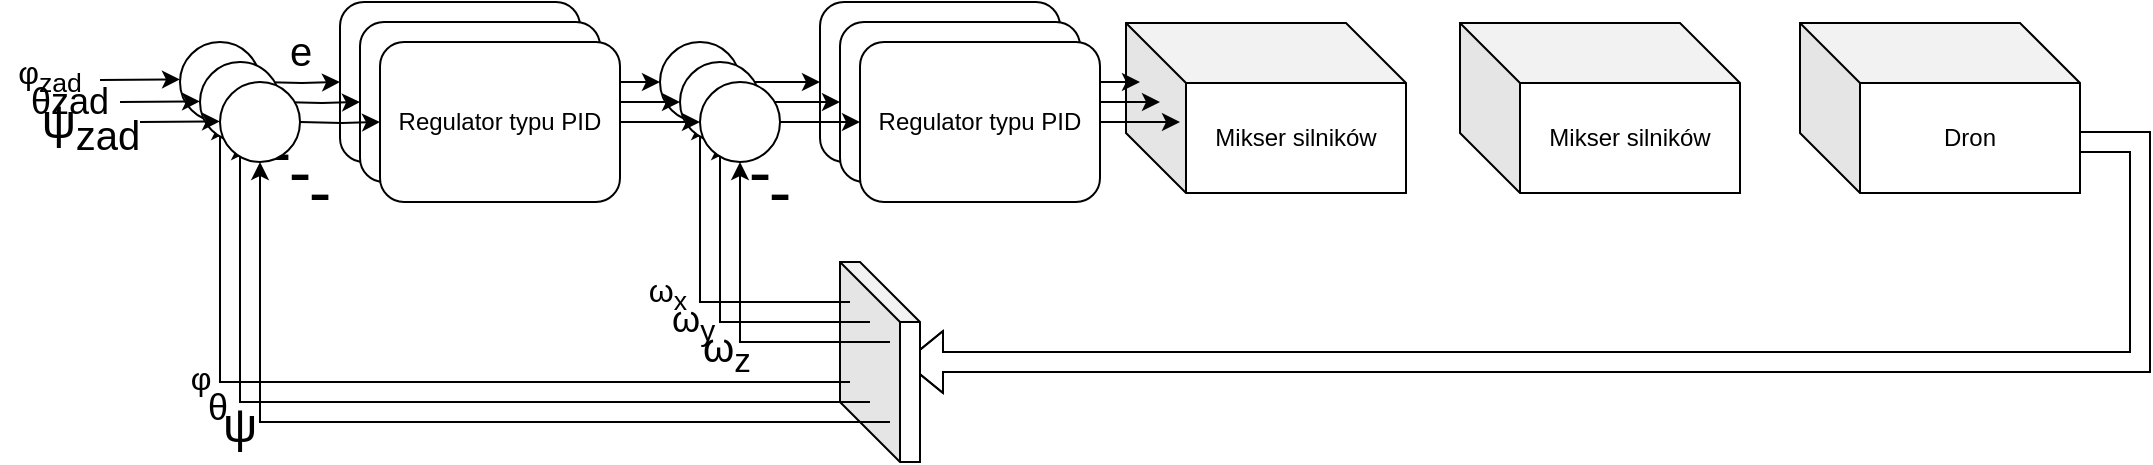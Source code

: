 <mxfile version="21.0.2" type="github">
  <diagram name="Page-1" id="J81h2vpOOWW3btrM4r2T">
    <mxGraphModel dx="949" dy="845" grid="1" gridSize="10" guides="1" tooltips="1" connect="1" arrows="1" fold="1" page="1" pageScale="1" pageWidth="1654" pageHeight="2336" background="none" math="0" shadow="0">
      <root>
        <mxCell id="0" />
        <mxCell id="1" parent="0" />
        <mxCell id="Fp9Q9py_b1QLP6QahJXk-39" value="" style="shape=flexArrow;endArrow=classic;html=1;rounded=0;exitX=0;exitY=0;exitDx=120;exitDy=50;exitPerimeter=0;" edge="1" parent="1">
          <mxGeometry width="50" height="50" relative="1" as="geometry">
            <mxPoint x="1040" y="250" as="sourcePoint" />
            <mxPoint x="462" y="360" as="targetPoint" />
            <Array as="points">
              <mxPoint x="1080" y="250" />
              <mxPoint x="1080" y="360" />
            </Array>
          </mxGeometry>
        </mxCell>
        <mxCell id="Fp9Q9py_b1QLP6QahJXk-43" value="" style="shape=cube;whiteSpace=wrap;html=1;boundedLbl=1;backgroundOutline=1;darkOpacity=0.05;darkOpacity2=0.1;size=30;" vertex="1" parent="1">
          <mxGeometry x="430" y="310" width="40" height="100" as="geometry" />
        </mxCell>
        <mxCell id="Fp9Q9py_b1QLP6QahJXk-20" value="Mikser silników" style="shape=cube;whiteSpace=wrap;html=1;boundedLbl=1;backgroundOutline=1;darkOpacity=0.05;darkOpacity2=0.1;size=30;" vertex="1" parent="1">
          <mxGeometry x="573" y="190.5" width="140" height="85" as="geometry" />
        </mxCell>
        <mxCell id="Fp9Q9py_b1QLP6QahJXk-91" style="edgeStyle=orthogonalEdgeStyle;rounded=0;orthogonalLoop=1;jettySize=auto;html=1;exitX=1;exitY=0.5;exitDx=0;exitDy=0;entryX=0;entryY=0.5;entryDx=0;entryDy=0;" edge="1" parent="1" source="Fp9Q9py_b1QLP6QahJXk-92" target="Fp9Q9py_b1QLP6QahJXk-95">
          <mxGeometry relative="1" as="geometry" />
        </mxCell>
        <mxCell id="Fp9Q9py_b1QLP6QahJXk-92" value="&lt;div&gt;Regulator typu PID&lt;/div&gt;" style="rounded=1;whiteSpace=wrap;html=1;fontFamily=Arial;" vertex="1" parent="1">
          <mxGeometry x="180" y="180" width="120" height="80" as="geometry" />
        </mxCell>
        <mxCell id="Fp9Q9py_b1QLP6QahJXk-93" value="&lt;div&gt;Regulator typu PID&lt;/div&gt;" style="rounded=1;whiteSpace=wrap;html=1;fontFamily=Arial;" vertex="1" parent="1">
          <mxGeometry x="420" y="180" width="120" height="80" as="geometry" />
        </mxCell>
        <mxCell id="Fp9Q9py_b1QLP6QahJXk-94" style="edgeStyle=orthogonalEdgeStyle;rounded=0;orthogonalLoop=1;jettySize=auto;html=1;exitX=1;exitY=0.5;exitDx=0;exitDy=0;entryX=0;entryY=0.5;entryDx=0;entryDy=0;" edge="1" parent="1" source="Fp9Q9py_b1QLP6QahJXk-95" target="Fp9Q9py_b1QLP6QahJXk-93">
          <mxGeometry relative="1" as="geometry" />
        </mxCell>
        <mxCell id="Fp9Q9py_b1QLP6QahJXk-95" value="" style="ellipse;whiteSpace=wrap;html=1;aspect=fixed;" vertex="1" parent="1">
          <mxGeometry x="340" y="200" width="40" height="40" as="geometry" />
        </mxCell>
        <mxCell id="Fp9Q9py_b1QLP6QahJXk-96" value="" style="endArrow=classic;html=1;rounded=0;exitX=1;exitY=0.5;exitDx=0;exitDy=0;" edge="1" parent="1" source="Fp9Q9py_b1QLP6QahJXk-93">
          <mxGeometry width="50" height="50" relative="1" as="geometry">
            <mxPoint x="600" y="240" as="sourcePoint" />
            <mxPoint x="580" y="220" as="targetPoint" />
          </mxGeometry>
        </mxCell>
        <mxCell id="Fp9Q9py_b1QLP6QahJXk-97" value="" style="endArrow=classic;html=1;rounded=0;entryX=0.5;entryY=1;entryDx=0;entryDy=0;" edge="1" parent="1" target="Fp9Q9py_b1QLP6QahJXk-95">
          <mxGeometry width="50" height="50" relative="1" as="geometry">
            <mxPoint x="435" y="330" as="sourcePoint" />
            <mxPoint x="320" y="280" as="targetPoint" />
            <Array as="points">
              <mxPoint x="360" y="330" />
            </Array>
          </mxGeometry>
        </mxCell>
        <mxCell id="Fp9Q9py_b1QLP6QahJXk-98" value="&lt;font style=&quot;font-size: 34px;&quot; face=&quot;Arial&quot;&gt;-&lt;/font&gt;" style="text;html=1;strokeColor=none;fillColor=none;align=center;verticalAlign=middle;whiteSpace=wrap;rounded=0;" vertex="1" parent="1">
          <mxGeometry x="350" y="240" width="60" height="30" as="geometry" />
        </mxCell>
        <mxCell id="Fp9Q9py_b1QLP6QahJXk-99" value="" style="endArrow=classic;html=1;rounded=0;entryX=0.5;entryY=1;entryDx=0;entryDy=0;" edge="1" parent="1" target="Fp9Q9py_b1QLP6QahJXk-101">
          <mxGeometry width="50" height="50" relative="1" as="geometry">
            <mxPoint x="435" y="370" as="sourcePoint" />
            <mxPoint x="100" y="240" as="targetPoint" />
            <Array as="points">
              <mxPoint x="120" y="370" />
            </Array>
          </mxGeometry>
        </mxCell>
        <mxCell id="Fp9Q9py_b1QLP6QahJXk-100" value="" style="edgeStyle=orthogonalEdgeStyle;rounded=0;orthogonalLoop=1;jettySize=auto;html=1;" edge="1" parent="1" target="Fp9Q9py_b1QLP6QahJXk-92">
          <mxGeometry relative="1" as="geometry">
            <mxPoint x="140" y="220" as="sourcePoint" />
          </mxGeometry>
        </mxCell>
        <mxCell id="Fp9Q9py_b1QLP6QahJXk-101" value="" style="ellipse;whiteSpace=wrap;html=1;aspect=fixed;" vertex="1" parent="1">
          <mxGeometry x="100" y="200" width="40" height="40" as="geometry" />
        </mxCell>
        <mxCell id="Fp9Q9py_b1QLP6QahJXk-102" value="&lt;font style=&quot;font-size: 34px;&quot; face=&quot;Arial&quot;&gt;-&lt;/font&gt;" style="text;html=1;strokeColor=none;fillColor=none;align=center;verticalAlign=middle;whiteSpace=wrap;rounded=0;" vertex="1" parent="1">
          <mxGeometry x="120" y="240" width="60" height="30" as="geometry" />
        </mxCell>
        <mxCell id="Fp9Q9py_b1QLP6QahJXk-103" value="" style="endArrow=classic;html=1;rounded=0;" edge="1" parent="1">
          <mxGeometry width="50" height="50" relative="1" as="geometry">
            <mxPoint x="60" y="219" as="sourcePoint" />
            <mxPoint x="100" y="218.71" as="targetPoint" />
          </mxGeometry>
        </mxCell>
        <mxCell id="Fp9Q9py_b1QLP6QahJXk-78" style="edgeStyle=orthogonalEdgeStyle;rounded=0;orthogonalLoop=1;jettySize=auto;html=1;exitX=1;exitY=0.5;exitDx=0;exitDy=0;entryX=0;entryY=0.5;entryDx=0;entryDy=0;" edge="1" parent="1" source="Fp9Q9py_b1QLP6QahJXk-79" target="Fp9Q9py_b1QLP6QahJXk-82">
          <mxGeometry relative="1" as="geometry" />
        </mxCell>
        <mxCell id="Fp9Q9py_b1QLP6QahJXk-79" value="&lt;div&gt;Regulator typu PID&lt;/div&gt;" style="rounded=1;whiteSpace=wrap;html=1;fontFamily=Arial;" vertex="1" parent="1">
          <mxGeometry x="190" y="190" width="120" height="80" as="geometry" />
        </mxCell>
        <mxCell id="Fp9Q9py_b1QLP6QahJXk-80" value="&lt;div&gt;Regulator typu PID&lt;/div&gt;" style="rounded=1;whiteSpace=wrap;html=1;fontFamily=Arial;" vertex="1" parent="1">
          <mxGeometry x="430" y="190" width="120" height="80" as="geometry" />
        </mxCell>
        <mxCell id="Fp9Q9py_b1QLP6QahJXk-81" style="edgeStyle=orthogonalEdgeStyle;rounded=0;orthogonalLoop=1;jettySize=auto;html=1;exitX=1;exitY=0.5;exitDx=0;exitDy=0;entryX=0;entryY=0.5;entryDx=0;entryDy=0;" edge="1" parent="1" source="Fp9Q9py_b1QLP6QahJXk-82" target="Fp9Q9py_b1QLP6QahJXk-80">
          <mxGeometry relative="1" as="geometry" />
        </mxCell>
        <mxCell id="Fp9Q9py_b1QLP6QahJXk-82" value="" style="ellipse;whiteSpace=wrap;html=1;aspect=fixed;" vertex="1" parent="1">
          <mxGeometry x="350" y="210" width="40" height="40" as="geometry" />
        </mxCell>
        <mxCell id="Fp9Q9py_b1QLP6QahJXk-83" value="" style="endArrow=classic;html=1;rounded=0;exitX=1;exitY=0.5;exitDx=0;exitDy=0;" edge="1" parent="1" source="Fp9Q9py_b1QLP6QahJXk-80">
          <mxGeometry width="50" height="50" relative="1" as="geometry">
            <mxPoint x="610" y="250" as="sourcePoint" />
            <mxPoint x="590" y="230" as="targetPoint" />
          </mxGeometry>
        </mxCell>
        <mxCell id="Fp9Q9py_b1QLP6QahJXk-84" value="" style="endArrow=classic;html=1;rounded=0;entryX=0.5;entryY=1;entryDx=0;entryDy=0;" edge="1" parent="1" target="Fp9Q9py_b1QLP6QahJXk-82">
          <mxGeometry width="50" height="50" relative="1" as="geometry">
            <mxPoint x="445" y="340" as="sourcePoint" />
            <mxPoint x="330" y="290" as="targetPoint" />
            <Array as="points">
              <mxPoint x="370" y="340" />
            </Array>
          </mxGeometry>
        </mxCell>
        <mxCell id="Fp9Q9py_b1QLP6QahJXk-85" value="&lt;font style=&quot;font-size: 34px;&quot; face=&quot;Arial&quot;&gt;-&lt;/font&gt;" style="text;html=1;strokeColor=none;fillColor=none;align=center;verticalAlign=middle;whiteSpace=wrap;rounded=0;" vertex="1" parent="1">
          <mxGeometry x="360" y="250" width="60" height="30" as="geometry" />
        </mxCell>
        <mxCell id="Fp9Q9py_b1QLP6QahJXk-86" value="" style="endArrow=classic;html=1;rounded=0;entryX=0.5;entryY=1;entryDx=0;entryDy=0;" edge="1" parent="1" target="Fp9Q9py_b1QLP6QahJXk-88">
          <mxGeometry width="50" height="50" relative="1" as="geometry">
            <mxPoint x="445" y="380" as="sourcePoint" />
            <mxPoint x="110" y="250" as="targetPoint" />
            <Array as="points">
              <mxPoint x="130" y="380" />
            </Array>
          </mxGeometry>
        </mxCell>
        <mxCell id="Fp9Q9py_b1QLP6QahJXk-87" value="" style="edgeStyle=orthogonalEdgeStyle;rounded=0;orthogonalLoop=1;jettySize=auto;html=1;" edge="1" parent="1" target="Fp9Q9py_b1QLP6QahJXk-79">
          <mxGeometry relative="1" as="geometry">
            <mxPoint x="150" y="230" as="sourcePoint" />
          </mxGeometry>
        </mxCell>
        <mxCell id="Fp9Q9py_b1QLP6QahJXk-88" value="" style="ellipse;whiteSpace=wrap;html=1;aspect=fixed;" vertex="1" parent="1">
          <mxGeometry x="110" y="210" width="40" height="40" as="geometry" />
        </mxCell>
        <mxCell id="Fp9Q9py_b1QLP6QahJXk-89" value="&lt;font style=&quot;font-size: 34px;&quot; face=&quot;Arial&quot;&gt;-&lt;/font&gt;" style="text;html=1;strokeColor=none;fillColor=none;align=center;verticalAlign=middle;whiteSpace=wrap;rounded=0;" vertex="1" parent="1">
          <mxGeometry x="130" y="250" width="60" height="30" as="geometry" />
        </mxCell>
        <mxCell id="Fp9Q9py_b1QLP6QahJXk-90" value="" style="endArrow=classic;html=1;rounded=0;" edge="1" parent="1">
          <mxGeometry width="50" height="50" relative="1" as="geometry">
            <mxPoint x="70" y="230" as="sourcePoint" />
            <mxPoint x="110" y="229.71" as="targetPoint" />
          </mxGeometry>
        </mxCell>
        <mxCell id="Fp9Q9py_b1QLP6QahJXk-16" style="edgeStyle=orthogonalEdgeStyle;rounded=0;orthogonalLoop=1;jettySize=auto;html=1;exitX=1;exitY=0.5;exitDx=0;exitDy=0;entryX=0;entryY=0.5;entryDx=0;entryDy=0;" edge="1" parent="1" source="Fp9Q9py_b1QLP6QahJXk-12" target="Fp9Q9py_b1QLP6QahJXk-15">
          <mxGeometry relative="1" as="geometry" />
        </mxCell>
        <mxCell id="Fp9Q9py_b1QLP6QahJXk-12" value="&lt;div&gt;Regulator typu PID&lt;/div&gt;" style="rounded=1;whiteSpace=wrap;html=1;fontFamily=Arial;" vertex="1" parent="1">
          <mxGeometry x="200" y="200" width="120" height="80" as="geometry" />
        </mxCell>
        <mxCell id="Fp9Q9py_b1QLP6QahJXk-13" value="&lt;div&gt;Regulator typu PID&lt;/div&gt;" style="rounded=1;whiteSpace=wrap;html=1;fontFamily=Arial;" vertex="1" parent="1">
          <mxGeometry x="440" y="200" width="120" height="80" as="geometry" />
        </mxCell>
        <mxCell id="Fp9Q9py_b1QLP6QahJXk-17" style="edgeStyle=orthogonalEdgeStyle;rounded=0;orthogonalLoop=1;jettySize=auto;html=1;exitX=1;exitY=0.5;exitDx=0;exitDy=0;entryX=0;entryY=0.5;entryDx=0;entryDy=0;" edge="1" parent="1" source="Fp9Q9py_b1QLP6QahJXk-15" target="Fp9Q9py_b1QLP6QahJXk-13">
          <mxGeometry relative="1" as="geometry" />
        </mxCell>
        <mxCell id="Fp9Q9py_b1QLP6QahJXk-15" value="" style="ellipse;whiteSpace=wrap;html=1;aspect=fixed;" vertex="1" parent="1">
          <mxGeometry x="360" y="220" width="40" height="40" as="geometry" />
        </mxCell>
        <mxCell id="Fp9Q9py_b1QLP6QahJXk-18" value="" style="endArrow=classic;html=1;rounded=0;exitX=1;exitY=0.5;exitDx=0;exitDy=0;" edge="1" parent="1" source="Fp9Q9py_b1QLP6QahJXk-13">
          <mxGeometry width="50" height="50" relative="1" as="geometry">
            <mxPoint x="620" y="260" as="sourcePoint" />
            <mxPoint x="600" y="240" as="targetPoint" />
          </mxGeometry>
        </mxCell>
        <mxCell id="Fp9Q9py_b1QLP6QahJXk-44" value="" style="endArrow=classic;html=1;rounded=0;entryX=0.5;entryY=1;entryDx=0;entryDy=0;" edge="1" parent="1" target="Fp9Q9py_b1QLP6QahJXk-15">
          <mxGeometry width="50" height="50" relative="1" as="geometry">
            <mxPoint x="455" y="350" as="sourcePoint" />
            <mxPoint x="340" y="300" as="targetPoint" />
            <Array as="points">
              <mxPoint x="380" y="350" />
            </Array>
          </mxGeometry>
        </mxCell>
        <mxCell id="Fp9Q9py_b1QLP6QahJXk-45" value="&lt;font style=&quot;font-size: 34px;&quot; face=&quot;Arial&quot;&gt;-&lt;/font&gt;" style="text;html=1;strokeColor=none;fillColor=none;align=center;verticalAlign=middle;whiteSpace=wrap;rounded=0;" vertex="1" parent="1">
          <mxGeometry x="370" y="260" width="60" height="30" as="geometry" />
        </mxCell>
        <mxCell id="Fp9Q9py_b1QLP6QahJXk-46" value="" style="endArrow=classic;html=1;rounded=0;entryX=0.5;entryY=1;entryDx=0;entryDy=0;" edge="1" parent="1" target="Fp9Q9py_b1QLP6QahJXk-47">
          <mxGeometry width="50" height="50" relative="1" as="geometry">
            <mxPoint x="455" y="390" as="sourcePoint" />
            <mxPoint x="120" y="260" as="targetPoint" />
            <Array as="points">
              <mxPoint x="140" y="390" />
            </Array>
          </mxGeometry>
        </mxCell>
        <mxCell id="Fp9Q9py_b1QLP6QahJXk-52" value="" style="edgeStyle=orthogonalEdgeStyle;rounded=0;orthogonalLoop=1;jettySize=auto;html=1;" edge="1" parent="1" target="Fp9Q9py_b1QLP6QahJXk-12">
          <mxGeometry relative="1" as="geometry">
            <mxPoint x="160" y="240" as="sourcePoint" />
          </mxGeometry>
        </mxCell>
        <mxCell id="Fp9Q9py_b1QLP6QahJXk-47" value="" style="ellipse;whiteSpace=wrap;html=1;aspect=fixed;" vertex="1" parent="1">
          <mxGeometry x="120" y="220" width="40" height="40" as="geometry" />
        </mxCell>
        <mxCell id="Fp9Q9py_b1QLP6QahJXk-48" value="&lt;font style=&quot;font-size: 34px;&quot; face=&quot;Arial&quot;&gt;-&lt;/font&gt;" style="text;html=1;strokeColor=none;fillColor=none;align=center;verticalAlign=middle;whiteSpace=wrap;rounded=0;" vertex="1" parent="1">
          <mxGeometry x="140" y="260" width="60" height="30" as="geometry" />
        </mxCell>
        <mxCell id="Fp9Q9py_b1QLP6QahJXk-53" value="" style="endArrow=classic;html=1;rounded=0;" edge="1" parent="1">
          <mxGeometry width="50" height="50" relative="1" as="geometry">
            <mxPoint x="80" y="240" as="sourcePoint" />
            <mxPoint x="120" y="239.71" as="targetPoint" />
          </mxGeometry>
        </mxCell>
        <mxCell id="Fp9Q9py_b1QLP6QahJXk-104" value="Mikser silników" style="shape=cube;whiteSpace=wrap;html=1;boundedLbl=1;backgroundOutline=1;darkOpacity=0.05;darkOpacity2=0.1;size=30;" vertex="1" parent="1">
          <mxGeometry x="740" y="190.5" width="140" height="85" as="geometry" />
        </mxCell>
        <mxCell id="Fp9Q9py_b1QLP6QahJXk-105" value="&lt;div&gt;Dron&lt;/div&gt;" style="shape=cube;whiteSpace=wrap;html=1;boundedLbl=1;backgroundOutline=1;darkOpacity=0.05;darkOpacity2=0.1;size=30;" vertex="1" parent="1">
          <mxGeometry x="910" y="190.5" width="140" height="85" as="geometry" />
        </mxCell>
        <mxCell id="Fp9Q9py_b1QLP6QahJXk-106" value="&lt;font style=&quot;font-size: 16px;&quot; face=&quot;Arial&quot;&gt;φ&lt;sub&gt;zad&lt;/sub&gt;&lt;/font&gt;" style="text;html=1;strokeColor=none;fillColor=none;align=center;verticalAlign=middle;whiteSpace=wrap;rounded=0;" vertex="1" parent="1">
          <mxGeometry x="10" y="202" width="50" height="30" as="geometry" />
        </mxCell>
        <mxCell id="Fp9Q9py_b1QLP6QahJXk-107" value="&lt;font size=&quot;1&quot;&gt;&lt;sub&gt;&lt;font style=&quot;white-space: pre-wrap; font-size: 18px;&quot; face=&quot;Arial&quot;&gt;θzad&lt;/font&gt;&lt;/sub&gt;&lt;/font&gt;" style="text;html=1;strokeColor=none;fillColor=none;align=center;verticalAlign=middle;whiteSpace=wrap;rounded=0;" vertex="1" parent="1">
          <mxGeometry x="15" y="215" width="60" height="30" as="geometry" />
        </mxCell>
        <mxCell id="Fp9Q9py_b1QLP6QahJXk-108" value="&lt;font style=&quot;font-size: 24px; white-space: pre-wrap;&quot;&gt;ψ&lt;sub&gt;zad&lt;/sub&gt;&lt;/font&gt;" style="text;html=1;strokeColor=none;fillColor=none;align=center;verticalAlign=middle;whiteSpace=wrap;rounded=0;" vertex="1" parent="1">
          <mxGeometry x="29" y="230" width="53.33" height="24" as="geometry" />
        </mxCell>
        <mxCell id="Fp9Q9py_b1QLP6QahJXk-115" value="&lt;font style=&quot;font-size: 20px;&quot;&gt;e&lt;/font&gt;" style="text;html=1;align=center;verticalAlign=middle;resizable=0;points=[];autosize=1;strokeColor=none;fillColor=none;" vertex="1" parent="1">
          <mxGeometry x="145" y="184" width="30" height="40" as="geometry" />
        </mxCell>
        <mxCell id="Fp9Q9py_b1QLP6QahJXk-122" value="&lt;div style=&quot;font-size: 20px;&quot; align=&quot;justify&quot;&gt;&lt;font style=&quot;font-size: 20px;&quot;&gt;ω&lt;sub&gt;z&lt;/sub&gt;&lt;/font&gt;&lt;/div&gt;" style="text;html=1;align=center;verticalAlign=middle;resizable=0;points=[];autosize=1;strokeColor=none;fillColor=none;" vertex="1" parent="1">
          <mxGeometry x="348" y="335" width="50" height="40" as="geometry" />
        </mxCell>
        <mxCell id="Fp9Q9py_b1QLP6QahJXk-123" value="&lt;div style=&quot;font-size: 16px;&quot;&gt;&lt;font style=&quot;font-size: 16px;&quot;&gt;φ&lt;/font&gt;&lt;/div&gt;" style="text;html=1;align=center;verticalAlign=middle;resizable=0;points=[];autosize=1;strokeColor=none;fillColor=none;" vertex="1" parent="1">
          <mxGeometry x="95" y="353" width="30" height="30" as="geometry" />
        </mxCell>
        <mxCell id="Fp9Q9py_b1QLP6QahJXk-125" value="&lt;font style=&quot;font-size: 24px;&quot;&gt;ψ&lt;/font&gt;" style="text;html=1;strokeColor=none;fillColor=none;align=center;verticalAlign=middle;whiteSpace=wrap;rounded=0;" vertex="1" parent="1">
          <mxGeometry x="100" y="377" width="60" height="30" as="geometry" />
        </mxCell>
        <mxCell id="Fp9Q9py_b1QLP6QahJXk-126" value="&lt;div style=&quot;font-size: 18px;&quot;&gt;&lt;font style=&quot;font-size: 18px;&quot;&gt;θ&lt;/font&gt;&lt;/div&gt;" style="text;html=1;strokeColor=none;fillColor=none;align=center;verticalAlign=middle;whiteSpace=wrap;rounded=0;" vertex="1" parent="1">
          <mxGeometry x="89" y="368" width="60" height="30" as="geometry" />
        </mxCell>
        <mxCell id="Fp9Q9py_b1QLP6QahJXk-127" value="&lt;font style=&quot;font-size: 16px;&quot;&gt;&lt;font style=&quot;font-size: 16px;&quot; face=&quot;Arial&quot;&gt;ω&lt;sub&gt;x&lt;/sub&gt;&lt;/font&gt;&lt;/font&gt;" style="text;html=1;strokeColor=none;fillColor=none;align=center;verticalAlign=middle;whiteSpace=wrap;rounded=0;" vertex="1" parent="1">
          <mxGeometry x="314" y="311" width="60" height="30" as="geometry" />
        </mxCell>
        <mxCell id="Fp9Q9py_b1QLP6QahJXk-128" value="&lt;font style=&quot;font-size: 18px;&quot;&gt;&lt;font style=&quot;font-size: 18px;&quot;&gt;ω&lt;sub&gt;y&lt;/sub&gt;&lt;/font&gt; &lt;/font&gt;" style="text;whiteSpace=wrap;html=1;" vertex="1" parent="1">
          <mxGeometry x="344" y="322" width="30" height="30" as="geometry" />
        </mxCell>
      </root>
    </mxGraphModel>
  </diagram>
</mxfile>
